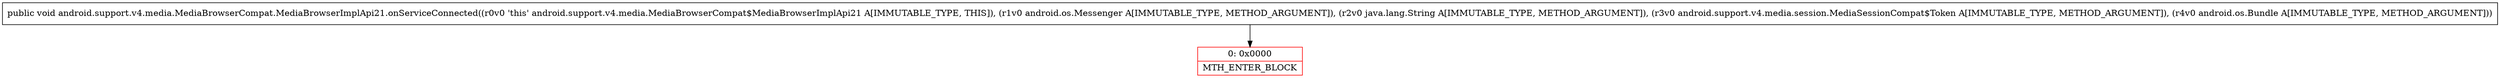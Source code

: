 digraph "CFG forandroid.support.v4.media.MediaBrowserCompat.MediaBrowserImplApi21.onServiceConnected(Landroid\/os\/Messenger;Ljava\/lang\/String;Landroid\/support\/v4\/media\/session\/MediaSessionCompat$Token;Landroid\/os\/Bundle;)V" {
subgraph cluster_Region_1142681999 {
label = "R(0)";
node [shape=record,color=blue];
}
Node_0 [shape=record,color=red,label="{0\:\ 0x0000|MTH_ENTER_BLOCK\l}"];
MethodNode[shape=record,label="{public void android.support.v4.media.MediaBrowserCompat.MediaBrowserImplApi21.onServiceConnected((r0v0 'this' android.support.v4.media.MediaBrowserCompat$MediaBrowserImplApi21 A[IMMUTABLE_TYPE, THIS]), (r1v0 android.os.Messenger A[IMMUTABLE_TYPE, METHOD_ARGUMENT]), (r2v0 java.lang.String A[IMMUTABLE_TYPE, METHOD_ARGUMENT]), (r3v0 android.support.v4.media.session.MediaSessionCompat$Token A[IMMUTABLE_TYPE, METHOD_ARGUMENT]), (r4v0 android.os.Bundle A[IMMUTABLE_TYPE, METHOD_ARGUMENT])) }"];
MethodNode -> Node_0;
}

